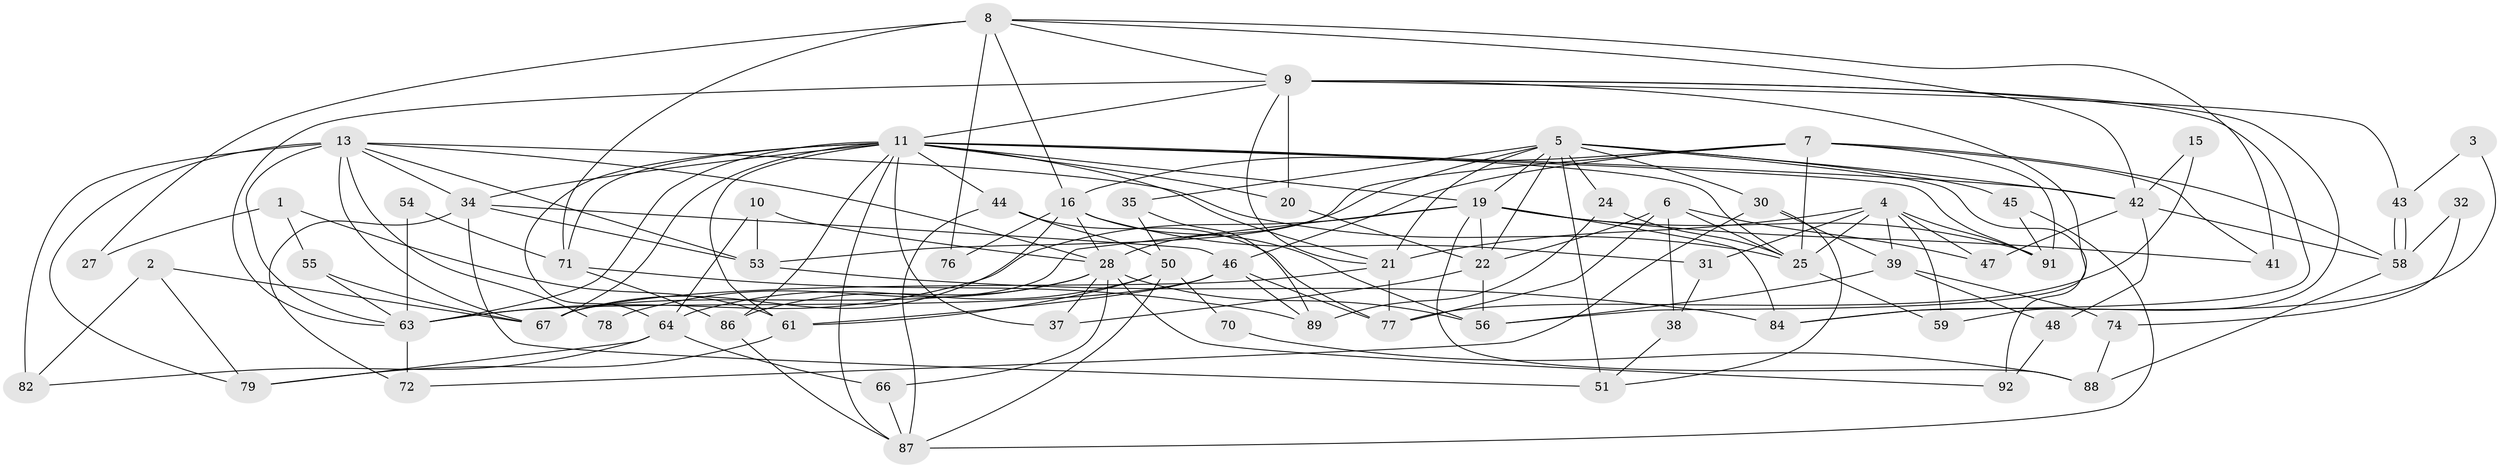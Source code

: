 // original degree distribution, {3: 0.26804123711340205, 2: 0.12371134020618557, 5: 0.18556701030927836, 4: 0.27835051546391754, 6: 0.10309278350515463, 7: 0.041237113402061855}
// Generated by graph-tools (version 1.1) at 2025/18/03/04/25 18:18:33]
// undirected, 67 vertices, 161 edges
graph export_dot {
graph [start="1"]
  node [color=gray90,style=filled];
  1;
  2;
  3;
  4 [super="+26+62"];
  5 [super="+94"];
  6;
  7 [super="+83"];
  8 [super="+17"];
  9 [super="+18+12"];
  10;
  11 [super="+23+36+80"];
  13 [super="+75+14"];
  15;
  16 [super="+65"];
  19 [super="+33"];
  20;
  21 [super="+40"];
  22 [super="+57"];
  24;
  25;
  27;
  28 [super="+29+73"];
  30;
  31;
  32;
  34 [super="+49"];
  35;
  37;
  38;
  39;
  41;
  42;
  43;
  44;
  45;
  46;
  47;
  48;
  50;
  51;
  53 [super="+60"];
  54;
  55;
  56;
  58;
  59 [super="+81"];
  61;
  63 [super="+93+69"];
  64;
  66;
  67 [super="+85"];
  70;
  71;
  72;
  74;
  76;
  77;
  78;
  79;
  82;
  84;
  86;
  87;
  88;
  89;
  91;
  92;
  1 -- 61;
  1 -- 55;
  1 -- 27;
  2 -- 67;
  2 -- 79;
  2 -- 82;
  3 -- 43;
  3 -- 84;
  4 -- 21;
  4 -- 39;
  4 -- 25;
  4 -- 91;
  4 -- 31;
  4 -- 47;
  4 -- 59;
  5 -- 28;
  5 -- 19;
  5 -- 30;
  5 -- 35;
  5 -- 42;
  5 -- 45;
  5 -- 51;
  5 -- 21;
  5 -- 22;
  5 -- 24;
  5 -- 92;
  6 -- 77;
  6 -- 47;
  6 -- 22;
  6 -- 25;
  6 -- 38;
  7 -- 41;
  7 -- 46;
  7 -- 25;
  7 -- 16;
  7 -- 53;
  7 -- 58;
  7 -- 91;
  8 -- 42;
  8 -- 27;
  8 -- 71 [weight=2];
  8 -- 16;
  8 -- 9;
  8 -- 41;
  8 -- 76;
  9 -- 43;
  9 -- 20;
  9 -- 84;
  9 -- 21;
  9 -- 56;
  9 -- 59;
  9 -- 11;
  9 -- 63;
  10 -- 28;
  10 -- 64;
  10 -- 53;
  11 -- 37;
  11 -- 91;
  11 -- 34;
  11 -- 71;
  11 -- 42;
  11 -- 19;
  11 -- 86;
  11 -- 25;
  11 -- 61;
  11 -- 63;
  11 -- 20;
  11 -- 87;
  11 -- 44;
  11 -- 64;
  11 -- 67;
  11 -- 21;
  13 -- 25;
  13 -- 34;
  13 -- 79;
  13 -- 63;
  13 -- 82 [weight=2];
  13 -- 53;
  13 -- 78;
  13 -- 28;
  13 -- 67;
  15 -- 42;
  15 -- 77;
  16 -- 31;
  16 -- 28;
  16 -- 76;
  16 -- 56;
  16 -- 67;
  19 -- 41;
  19 -- 84;
  19 -- 88;
  19 -- 91;
  19 -- 63;
  19 -- 22;
  19 -- 67;
  20 -- 22;
  21 -- 67;
  21 -- 77;
  22 -- 37;
  22 -- 56;
  24 -- 25;
  24 -- 89;
  25 -- 59;
  28 -- 78;
  28 -- 92;
  28 -- 66 [weight=2];
  28 -- 37;
  28 -- 56;
  28 -- 86;
  30 -- 72;
  30 -- 39;
  30 -- 51;
  31 -- 38;
  32 -- 58;
  32 -- 74;
  34 -- 72;
  34 -- 51;
  34 -- 46;
  34 -- 53;
  35 -- 50;
  35 -- 89;
  38 -- 51;
  39 -- 56;
  39 -- 48;
  39 -- 74;
  42 -- 58;
  42 -- 47;
  42 -- 48;
  43 -- 58;
  43 -- 58;
  44 -- 87;
  44 -- 77;
  44 -- 50;
  45 -- 91;
  45 -- 87;
  46 -- 61;
  46 -- 77;
  46 -- 89;
  46 -- 63;
  48 -- 92;
  50 -- 87;
  50 -- 61;
  50 -- 64;
  50 -- 70;
  53 -- 84;
  54 -- 63;
  54 -- 71;
  55 -- 63;
  55 -- 67;
  58 -- 88;
  61 -- 79;
  63 -- 72;
  64 -- 66;
  64 -- 79;
  64 -- 82;
  66 -- 87;
  70 -- 88;
  71 -- 89;
  71 -- 86;
  74 -- 88;
  86 -- 87;
}

